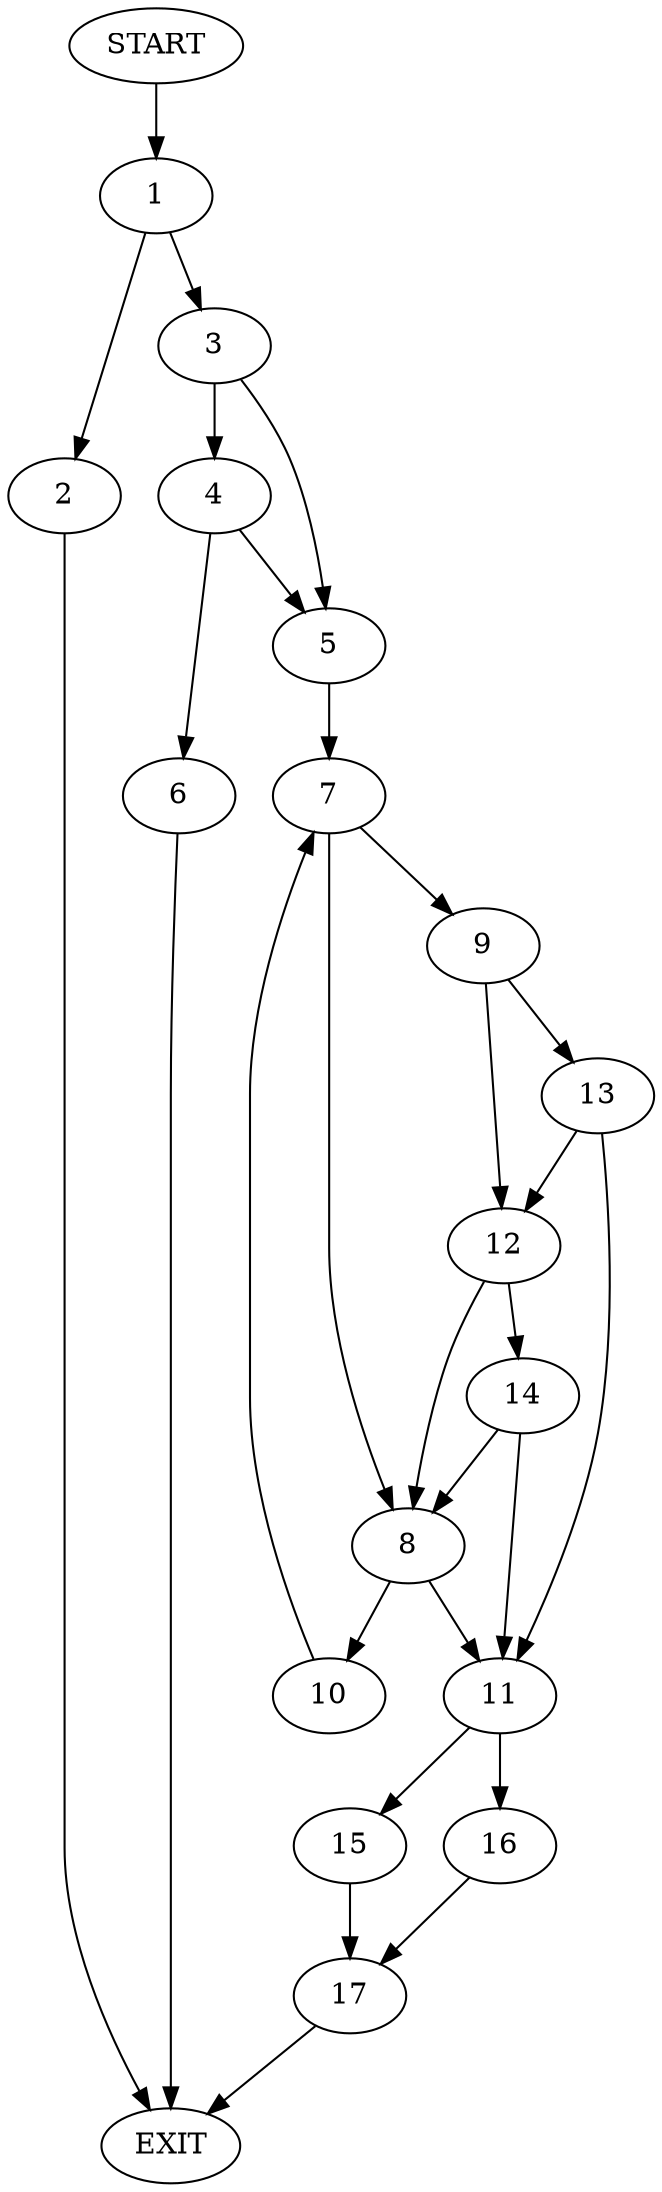 digraph {
0 [label="START"]
18 [label="EXIT"]
0 -> 1
1 -> 2
1 -> 3
2 -> 18
3 -> 4
3 -> 5
4 -> 5
4 -> 6
5 -> 7
6 -> 18
7 -> 8
7 -> 9
8 -> 10
8 -> 11
9 -> 12
9 -> 13
12 -> 14
12 -> 8
13 -> 12
13 -> 11
11 -> 15
11 -> 16
14 -> 8
14 -> 11
10 -> 7
15 -> 17
16 -> 17
17 -> 18
}

